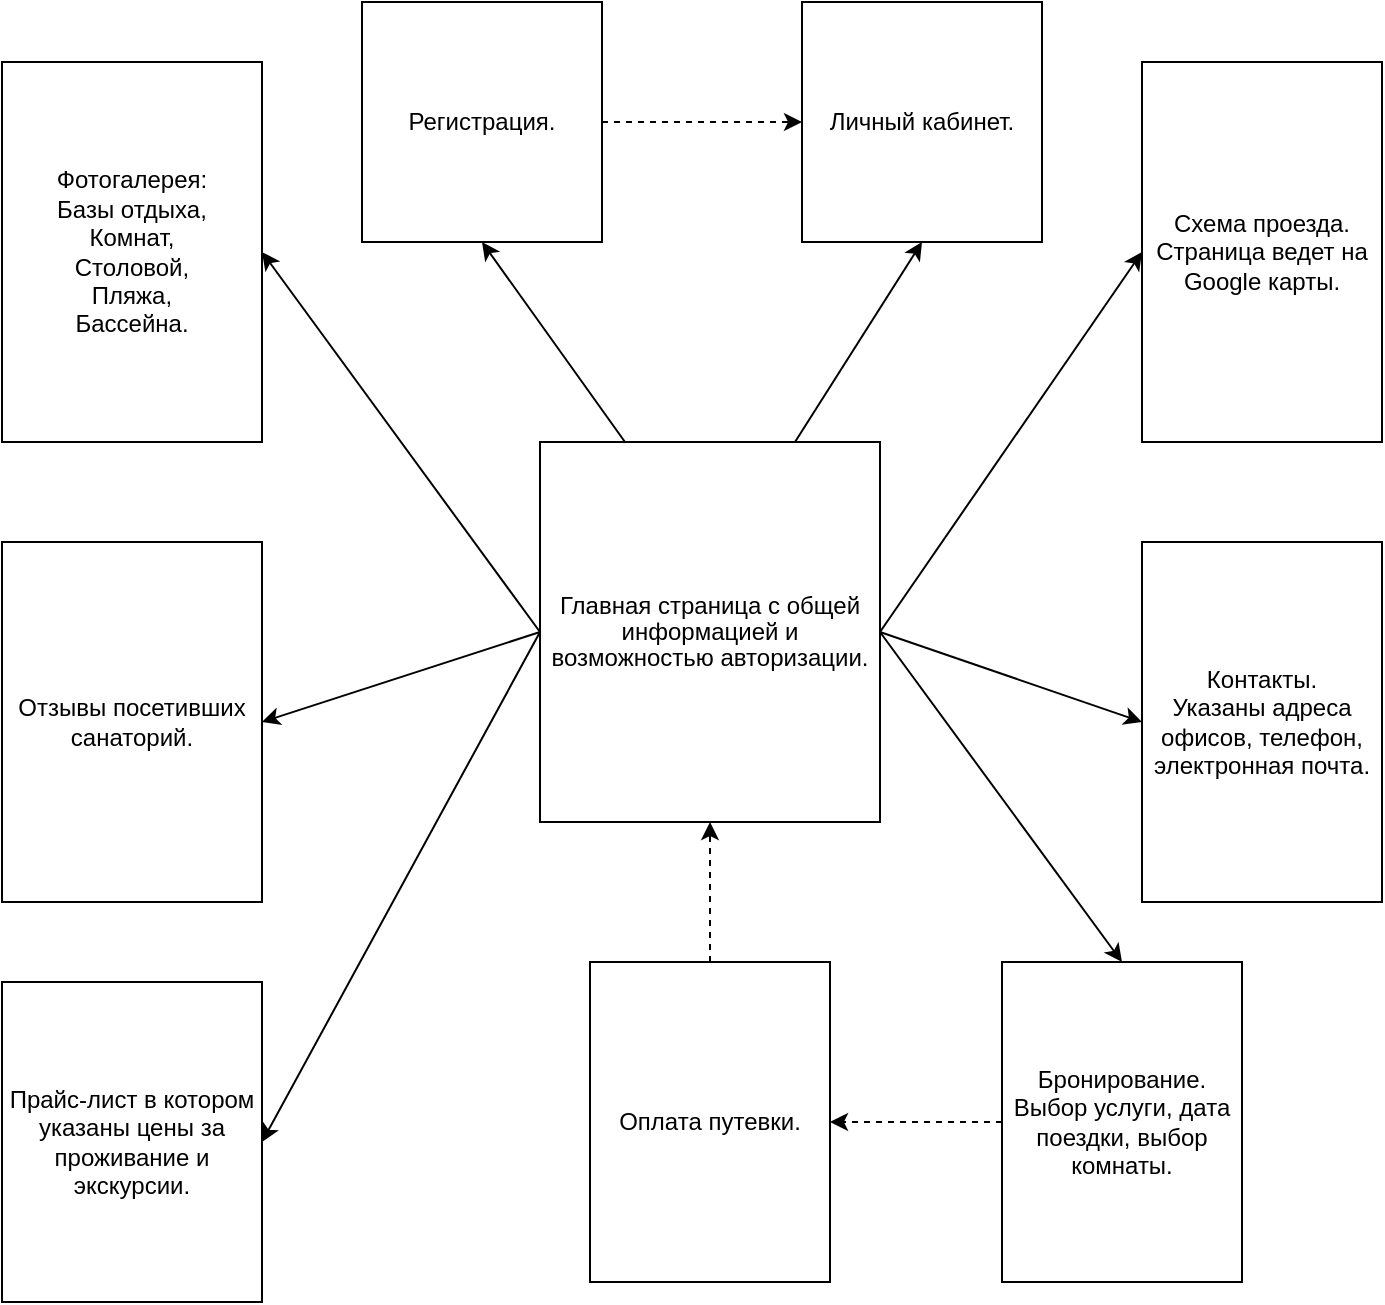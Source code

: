 <mxfile version="12.5.3" type="device"><diagram id="GCZ-7TooQYZvKl0eVfEW" name="Page-1"><mxGraphModel dx="1221" dy="714" grid="0" gridSize="10" guides="1" tooltips="1" connect="1" arrows="1" fold="1" page="0" pageScale="1" pageWidth="827" pageHeight="1169" math="0" shadow="0"><root><mxCell id="0"/><mxCell id="1" parent="0"/><mxCell id="4IvJJyCn0PyefmO5rV8q-2" value="&lt;div style=&quot;line-height: 110%&quot;&gt;Главная страница с общей информацией и возможностью авторизации.&lt;/div&gt;" style="rounded=0;whiteSpace=wrap;html=1;align=center;verticalAlign=middle;" parent="1" vertex="1"><mxGeometry x="329" y="220" width="170" height="190" as="geometry"/></mxCell><mxCell id="4IvJJyCn0PyefmO5rV8q-3" value="Регистрация." style="rounded=0;whiteSpace=wrap;html=1;" parent="1" vertex="1"><mxGeometry x="240" width="120" height="120" as="geometry"/></mxCell><mxCell id="4IvJJyCn0PyefmO5rV8q-4" value="" style="endArrow=classic;startArrow=none;html=1;exitX=0.25;exitY=0;exitDx=0;exitDy=0;entryX=0.5;entryY=1;entryDx=0;entryDy=0;endFill=1;startFill=0;" parent="1" source="4IvJJyCn0PyefmO5rV8q-2" target="4IvJJyCn0PyefmO5rV8q-3" edge="1"><mxGeometry width="50" height="50" relative="1" as="geometry"><mxPoint x="390" y="120" as="sourcePoint"/><mxPoint x="440" y="70" as="targetPoint"/></mxGeometry></mxCell><mxCell id="4IvJJyCn0PyefmO5rV8q-5" value="Фотогалерея:&lt;br&gt;Базы отдыха,&lt;br&gt;Комнат,&lt;br&gt;Столовой,&lt;br&gt;Пляжа,&lt;br&gt;Бассейна.&lt;br&gt;" style="rounded=0;whiteSpace=wrap;html=1;" parent="1" vertex="1"><mxGeometry x="60" y="30" width="130" height="190" as="geometry"/></mxCell><mxCell id="4IvJJyCn0PyefmO5rV8q-6" value="" style="endArrow=classic;html=1;entryX=1;entryY=0.5;entryDx=0;entryDy=0;exitX=0;exitY=0.5;exitDx=0;exitDy=0;" parent="1" source="4IvJJyCn0PyefmO5rV8q-2" target="4IvJJyCn0PyefmO5rV8q-5" edge="1"><mxGeometry width="50" height="50" relative="1" as="geometry"><mxPoint x="390" y="320" as="sourcePoint"/><mxPoint x="440" y="270" as="targetPoint"/></mxGeometry></mxCell><mxCell id="4IvJJyCn0PyefmO5rV8q-7" value="Отзывы посетивших санаторий." style="rounded=0;whiteSpace=wrap;html=1;" parent="1" vertex="1"><mxGeometry x="60" y="270" width="130" height="180" as="geometry"/></mxCell><mxCell id="4IvJJyCn0PyefmO5rV8q-8" value="" style="endArrow=classic;html=1;exitX=0;exitY=0.5;exitDx=0;exitDy=0;entryX=1;entryY=0.5;entryDx=0;entryDy=0;" parent="1" source="4IvJJyCn0PyefmO5rV8q-2" target="4IvJJyCn0PyefmO5rV8q-7" edge="1"><mxGeometry width="50" height="50" relative="1" as="geometry"><mxPoint x="390" y="320" as="sourcePoint"/><mxPoint x="440" y="270" as="targetPoint"/></mxGeometry></mxCell><mxCell id="4IvJJyCn0PyefmO5rV8q-9" value="Прайс-лист в котором указаны цены за проживание и экскурсии." style="rounded=0;whiteSpace=wrap;html=1;" parent="1" vertex="1"><mxGeometry x="60" y="490" width="130" height="160" as="geometry"/></mxCell><mxCell id="4IvJJyCn0PyefmO5rV8q-10" value="" style="endArrow=classic;html=1;exitX=0;exitY=0.5;exitDx=0;exitDy=0;entryX=1;entryY=0.5;entryDx=0;entryDy=0;" parent="1" source="4IvJJyCn0PyefmO5rV8q-2" target="4IvJJyCn0PyefmO5rV8q-9" edge="1"><mxGeometry width="50" height="50" relative="1" as="geometry"><mxPoint x="390" y="450" as="sourcePoint"/><mxPoint x="440" y="400" as="targetPoint"/></mxGeometry></mxCell><mxCell id="4IvJJyCn0PyefmO5rV8q-11" value="Схема проезда.&lt;br&gt;Страница ведет на Google карты." style="rounded=0;whiteSpace=wrap;html=1;" parent="1" vertex="1"><mxGeometry x="630" y="30" width="120" height="190" as="geometry"/></mxCell><mxCell id="4IvJJyCn0PyefmO5rV8q-12" value="" style="endArrow=classic;html=1;entryX=0;entryY=0.5;entryDx=0;entryDy=0;exitX=1;exitY=0.5;exitDx=0;exitDy=0;" parent="1" source="4IvJJyCn0PyefmO5rV8q-2" target="4IvJJyCn0PyefmO5rV8q-11" edge="1"><mxGeometry width="50" height="50" relative="1" as="geometry"><mxPoint x="390" y="230" as="sourcePoint"/><mxPoint x="440" y="180" as="targetPoint"/></mxGeometry></mxCell><mxCell id="4IvJJyCn0PyefmO5rV8q-13" value="Контакты.&lt;br&gt;Указаны адреса офисов, телефон, электронная почта." style="rounded=0;whiteSpace=wrap;html=1;" parent="1" vertex="1"><mxGeometry x="630" y="270" width="120" height="180" as="geometry"/></mxCell><mxCell id="4IvJJyCn0PyefmO5rV8q-14" value="" style="endArrow=classic;html=1;entryX=0;entryY=0.5;entryDx=0;entryDy=0;exitX=1;exitY=0.5;exitDx=0;exitDy=0;" parent="1" source="4IvJJyCn0PyefmO5rV8q-2" target="4IvJJyCn0PyefmO5rV8q-13" edge="1"><mxGeometry width="50" height="50" relative="1" as="geometry"><mxPoint x="390" y="310" as="sourcePoint"/><mxPoint x="440" y="260" as="targetPoint"/></mxGeometry></mxCell><mxCell id="4IvJJyCn0PyefmO5rV8q-16" value="Бронирование.&lt;br&gt;Выбор услуги, дата поездки, выбор комнаты." style="rounded=0;whiteSpace=wrap;html=1;" parent="1" vertex="1"><mxGeometry x="560" y="480" width="120" height="160" as="geometry"/></mxCell><mxCell id="4IvJJyCn0PyefmO5rV8q-17" value="" style="endArrow=classic;html=1;entryX=0.5;entryY=0;entryDx=0;entryDy=0;exitX=1;exitY=0.5;exitDx=0;exitDy=0;" parent="1" source="4IvJJyCn0PyefmO5rV8q-2" target="4IvJJyCn0PyefmO5rV8q-16" edge="1"><mxGeometry width="50" height="50" relative="1" as="geometry"><mxPoint x="390" y="480" as="sourcePoint"/><mxPoint x="440" y="430" as="targetPoint"/></mxGeometry></mxCell><mxCell id="4IvJJyCn0PyefmO5rV8q-18" value="" style="endArrow=classic;html=1;entryX=1;entryY=0.5;entryDx=0;entryDy=0;exitX=0;exitY=0.5;exitDx=0;exitDy=0;dashed=1;" parent="1" source="4IvJJyCn0PyefmO5rV8q-16" target="4IvJJyCn0PyefmO5rV8q-20" edge="1"><mxGeometry width="50" height="50" relative="1" as="geometry"><mxPoint x="390" y="480" as="sourcePoint"/><mxPoint x="400" y="470" as="targetPoint"/></mxGeometry></mxCell><mxCell id="4IvJJyCn0PyefmO5rV8q-20" value="Оплата путевки." style="rounded=0;whiteSpace=wrap;html=1;" parent="1" vertex="1"><mxGeometry x="354" y="480" width="120" height="160" as="geometry"/></mxCell><mxCell id="4IvJJyCn0PyefmO5rV8q-21" value="" style="endArrow=classic;html=1;entryX=0.5;entryY=1;entryDx=0;entryDy=0;exitX=0.5;exitY=0;exitDx=0;exitDy=0;dashed=1;" parent="1" source="4IvJJyCn0PyefmO5rV8q-20" target="4IvJJyCn0PyefmO5rV8q-2" edge="1"><mxGeometry width="50" height="50" relative="1" as="geometry"><mxPoint x="390" y="480" as="sourcePoint"/><mxPoint x="440" y="430" as="targetPoint"/></mxGeometry></mxCell><mxCell id="4IvJJyCn0PyefmO5rV8q-22" value="Личный кабинет." style="rounded=0;whiteSpace=wrap;html=1;" parent="1" vertex="1"><mxGeometry x="460" width="120" height="120" as="geometry"/></mxCell><mxCell id="4IvJJyCn0PyefmO5rV8q-23" value="" style="endArrow=classic;html=1;entryX=0.5;entryY=1;entryDx=0;entryDy=0;exitX=0.75;exitY=0;exitDx=0;exitDy=0;" parent="1" source="4IvJJyCn0PyefmO5rV8q-2" target="4IvJJyCn0PyefmO5rV8q-22" edge="1"><mxGeometry width="50" height="50" relative="1" as="geometry"><mxPoint x="390" y="280" as="sourcePoint"/><mxPoint x="440" y="230" as="targetPoint"/></mxGeometry></mxCell><mxCell id="4IvJJyCn0PyefmO5rV8q-25" value="" style="endArrow=classic;html=1;exitX=1;exitY=0.5;exitDx=0;exitDy=0;entryX=0;entryY=0.5;entryDx=0;entryDy=0;dashed=1;" parent="1" source="4IvJJyCn0PyefmO5rV8q-3" target="4IvJJyCn0PyefmO5rV8q-22" edge="1"><mxGeometry width="50" height="50" relative="1" as="geometry"><mxPoint x="390" y="280" as="sourcePoint"/><mxPoint x="440" y="230" as="targetPoint"/></mxGeometry></mxCell></root></mxGraphModel></diagram></mxfile>
